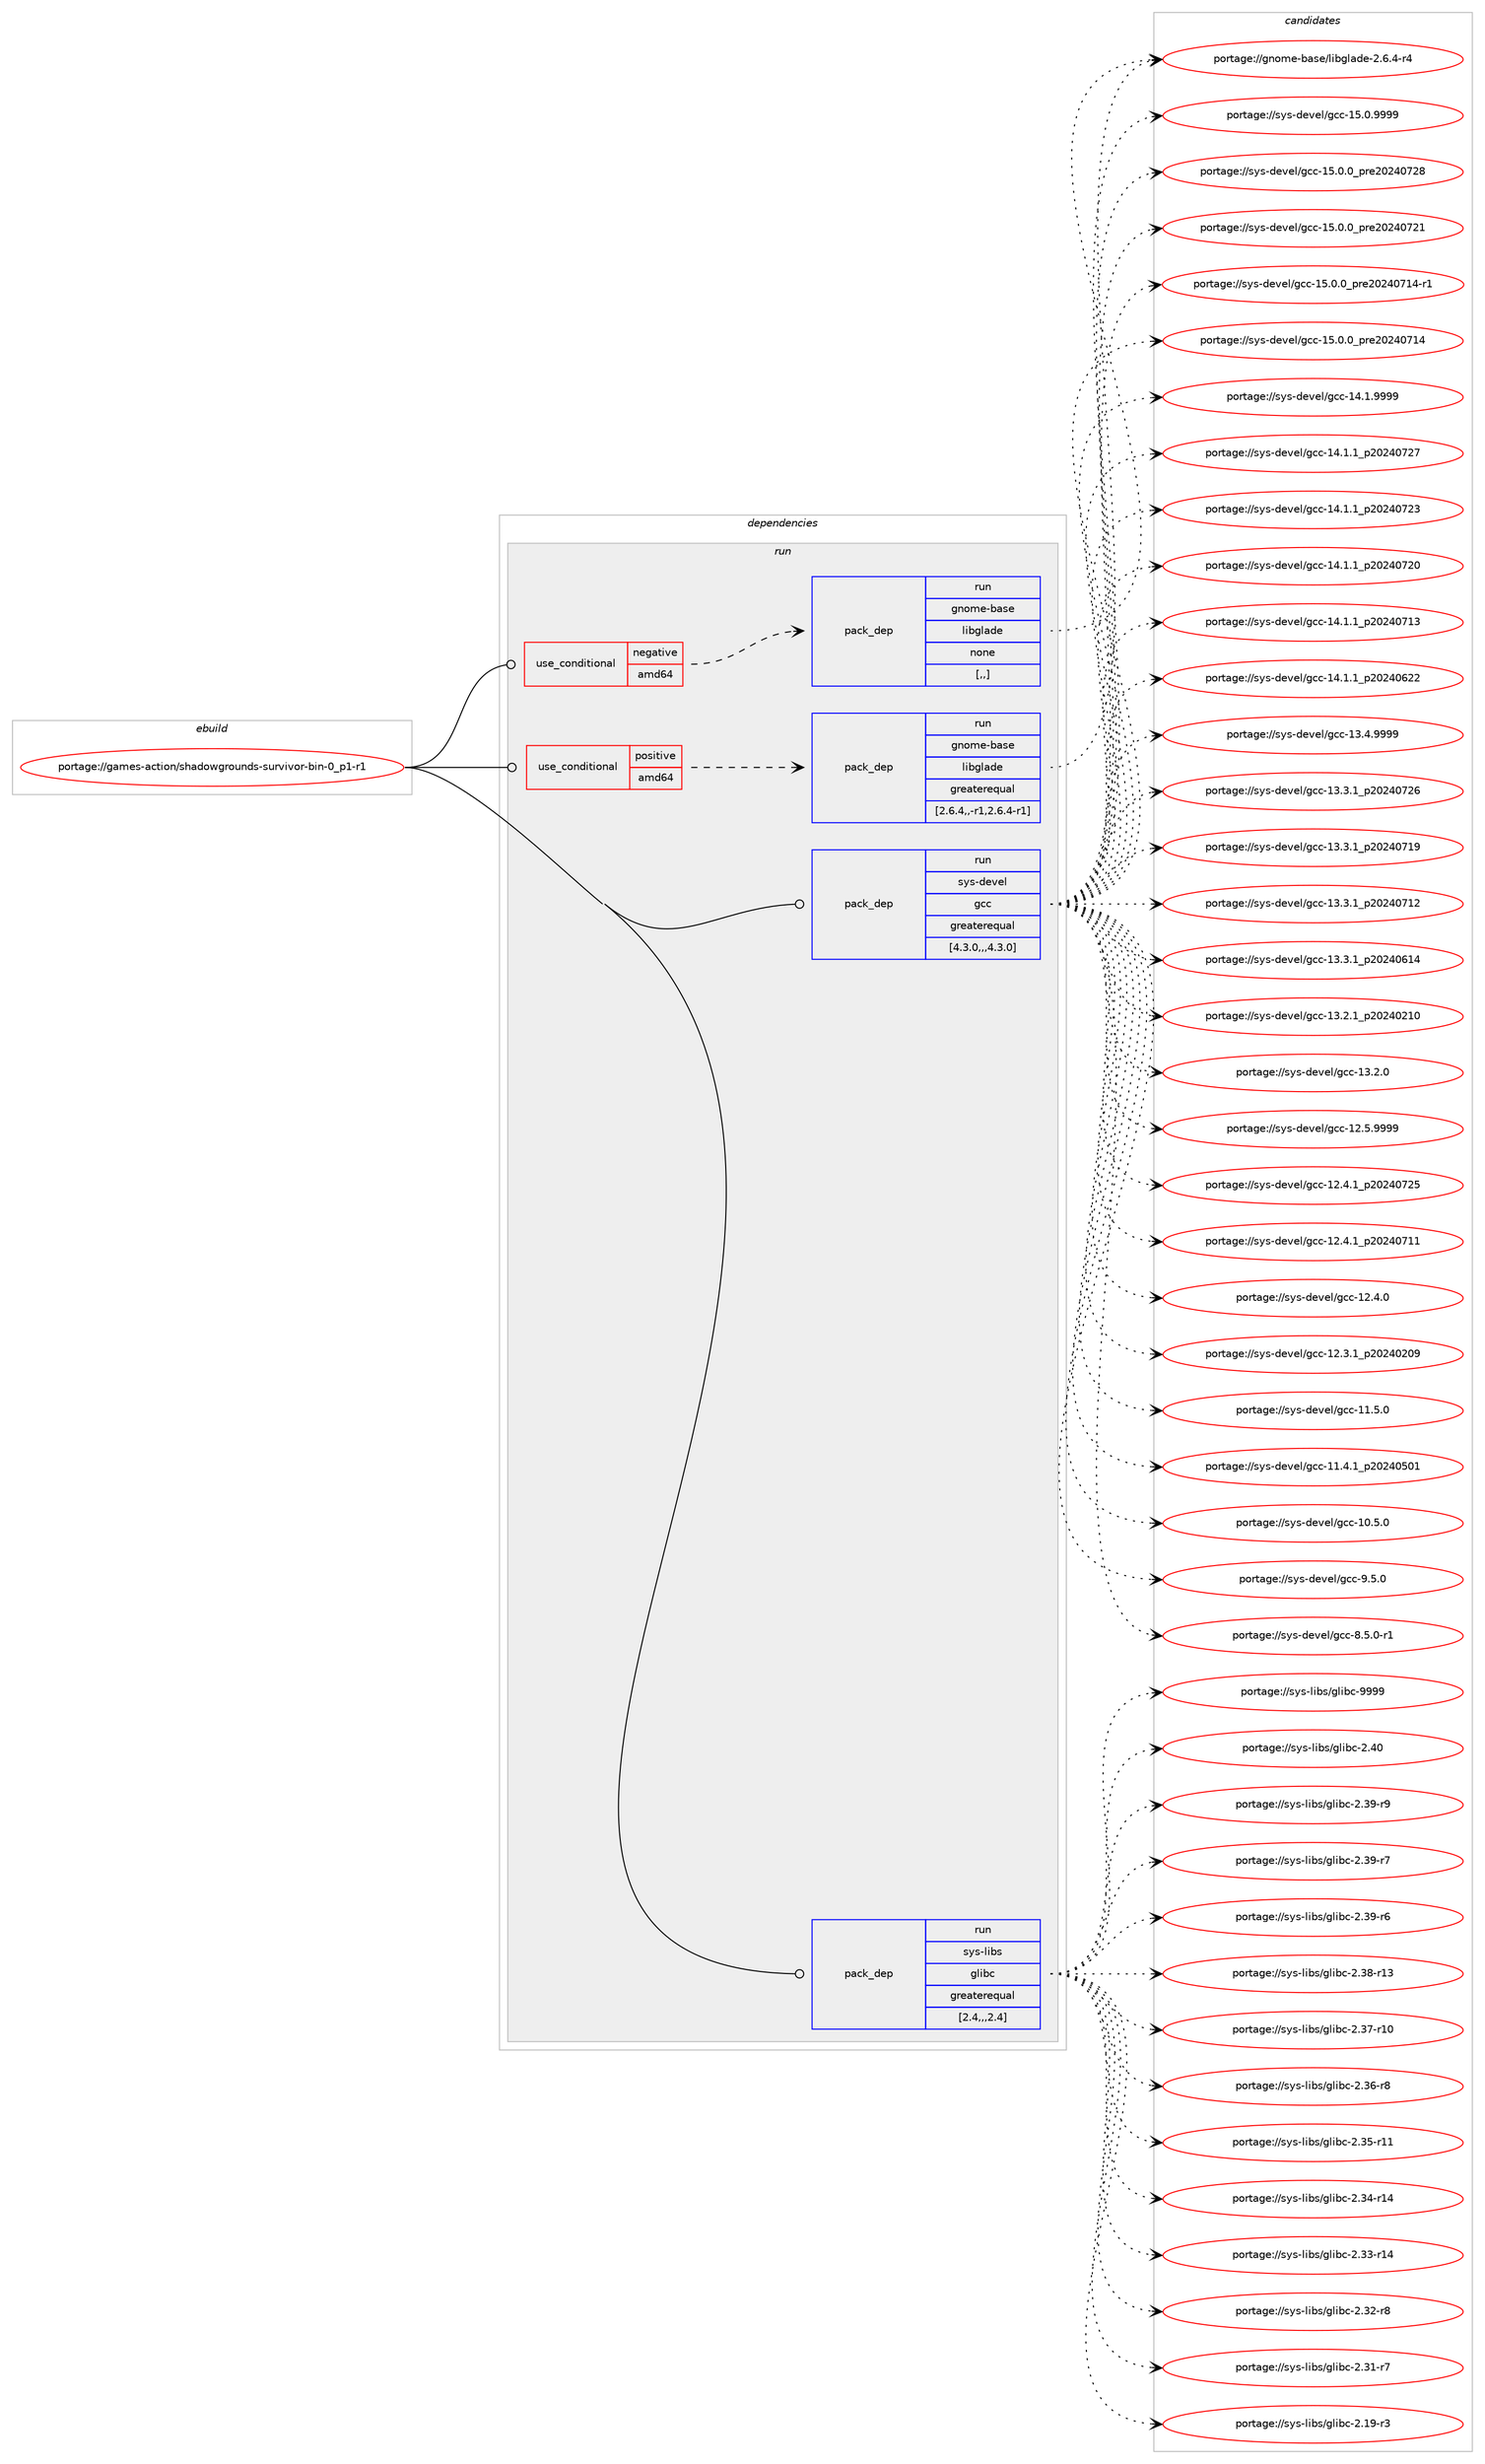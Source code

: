 digraph prolog {

# *************
# Graph options
# *************

newrank=true;
concentrate=true;
compound=true;
graph [rankdir=LR,fontname=Helvetica,fontsize=10,ranksep=1.5];#, ranksep=2.5, nodesep=0.2];
edge  [arrowhead=vee];
node  [fontname=Helvetica,fontsize=10];

# **********
# The ebuild
# **********

subgraph cluster_leftcol {
color=gray;
label=<<i>ebuild</i>>;
id [label="portage://games-action/shadowgrounds-survivor-bin-0_p1-r1", color=red, width=4, href="../games-action/shadowgrounds-survivor-bin-0_p1-r1.svg"];
}

# ****************
# The dependencies
# ****************

subgraph cluster_midcol {
color=gray;
label=<<i>dependencies</i>>;
subgraph cluster_compile {
fillcolor="#eeeeee";
style=filled;
label=<<i>compile</i>>;
}
subgraph cluster_compileandrun {
fillcolor="#eeeeee";
style=filled;
label=<<i>compile and run</i>>;
}
subgraph cluster_run {
fillcolor="#eeeeee";
style=filled;
label=<<i>run</i>>;
subgraph cond62840 {
dependency223993 [label=<<TABLE BORDER="0" CELLBORDER="1" CELLSPACING="0" CELLPADDING="4"><TR><TD ROWSPAN="3" CELLPADDING="10">use_conditional</TD></TR><TR><TD>negative</TD></TR><TR><TD>amd64</TD></TR></TABLE>>, shape=none, color=red];
subgraph pack159676 {
dependency223994 [label=<<TABLE BORDER="0" CELLBORDER="1" CELLSPACING="0" CELLPADDING="4" WIDTH="220"><TR><TD ROWSPAN="6" CELLPADDING="30">pack_dep</TD></TR><TR><TD WIDTH="110">run</TD></TR><TR><TD>gnome-base</TD></TR><TR><TD>libglade</TD></TR><TR><TD>none</TD></TR><TR><TD>[,,]</TD></TR></TABLE>>, shape=none, color=blue];
}
dependency223993:e -> dependency223994:w [weight=20,style="dashed",arrowhead="vee"];
}
id:e -> dependency223993:w [weight=20,style="solid",arrowhead="odot"];
subgraph cond62841 {
dependency223995 [label=<<TABLE BORDER="0" CELLBORDER="1" CELLSPACING="0" CELLPADDING="4"><TR><TD ROWSPAN="3" CELLPADDING="10">use_conditional</TD></TR><TR><TD>positive</TD></TR><TR><TD>amd64</TD></TR></TABLE>>, shape=none, color=red];
subgraph pack159677 {
dependency223996 [label=<<TABLE BORDER="0" CELLBORDER="1" CELLSPACING="0" CELLPADDING="4" WIDTH="220"><TR><TD ROWSPAN="6" CELLPADDING="30">pack_dep</TD></TR><TR><TD WIDTH="110">run</TD></TR><TR><TD>gnome-base</TD></TR><TR><TD>libglade</TD></TR><TR><TD>greaterequal</TD></TR><TR><TD>[2.6.4,,-r1,2.6.4-r1]</TD></TR></TABLE>>, shape=none, color=blue];
}
dependency223995:e -> dependency223996:w [weight=20,style="dashed",arrowhead="vee"];
}
id:e -> dependency223995:w [weight=20,style="solid",arrowhead="odot"];
subgraph pack159678 {
dependency223997 [label=<<TABLE BORDER="0" CELLBORDER="1" CELLSPACING="0" CELLPADDING="4" WIDTH="220"><TR><TD ROWSPAN="6" CELLPADDING="30">pack_dep</TD></TR><TR><TD WIDTH="110">run</TD></TR><TR><TD>sys-devel</TD></TR><TR><TD>gcc</TD></TR><TR><TD>greaterequal</TD></TR><TR><TD>[4.3.0,,,4.3.0]</TD></TR></TABLE>>, shape=none, color=blue];
}
id:e -> dependency223997:w [weight=20,style="solid",arrowhead="odot"];
subgraph pack159679 {
dependency223998 [label=<<TABLE BORDER="0" CELLBORDER="1" CELLSPACING="0" CELLPADDING="4" WIDTH="220"><TR><TD ROWSPAN="6" CELLPADDING="30">pack_dep</TD></TR><TR><TD WIDTH="110">run</TD></TR><TR><TD>sys-libs</TD></TR><TR><TD>glibc</TD></TR><TR><TD>greaterequal</TD></TR><TR><TD>[2.4,,,2.4]</TD></TR></TABLE>>, shape=none, color=blue];
}
id:e -> dependency223998:w [weight=20,style="solid",arrowhead="odot"];
}
}

# **************
# The candidates
# **************

subgraph cluster_choices {
rank=same;
color=gray;
label=<<i>candidates</i>>;

subgraph choice159676 {
color=black;
nodesep=1;
choice1031101111091014598971151014710810598103108971001014550465446524511452 [label="portage://gnome-base/libglade-2.6.4-r4", color=red, width=4,href="../gnome-base/libglade-2.6.4-r4.svg"];
dependency223994:e -> choice1031101111091014598971151014710810598103108971001014550465446524511452:w [style=dotted,weight="100"];
}
subgraph choice159677 {
color=black;
nodesep=1;
choice1031101111091014598971151014710810598103108971001014550465446524511452 [label="portage://gnome-base/libglade-2.6.4-r4", color=red, width=4,href="../gnome-base/libglade-2.6.4-r4.svg"];
dependency223996:e -> choice1031101111091014598971151014710810598103108971001014550465446524511452:w [style=dotted,weight="100"];
}
subgraph choice159678 {
color=black;
nodesep=1;
choice1151211154510010111810110847103999945495346484657575757 [label="portage://sys-devel/gcc-15.0.9999", color=red, width=4,href="../sys-devel/gcc-15.0.9999.svg"];
choice1151211154510010111810110847103999945495346484648951121141015048505248555056 [label="portage://sys-devel/gcc-15.0.0_pre20240728", color=red, width=4,href="../sys-devel/gcc-15.0.0_pre20240728.svg"];
choice1151211154510010111810110847103999945495346484648951121141015048505248555049 [label="portage://sys-devel/gcc-15.0.0_pre20240721", color=red, width=4,href="../sys-devel/gcc-15.0.0_pre20240721.svg"];
choice11512111545100101118101108471039999454953464846489511211410150485052485549524511449 [label="portage://sys-devel/gcc-15.0.0_pre20240714-r1", color=red, width=4,href="../sys-devel/gcc-15.0.0_pre20240714-r1.svg"];
choice1151211154510010111810110847103999945495346484648951121141015048505248554952 [label="portage://sys-devel/gcc-15.0.0_pre20240714", color=red, width=4,href="../sys-devel/gcc-15.0.0_pre20240714.svg"];
choice1151211154510010111810110847103999945495246494657575757 [label="portage://sys-devel/gcc-14.1.9999", color=red, width=4,href="../sys-devel/gcc-14.1.9999.svg"];
choice1151211154510010111810110847103999945495246494649951125048505248555055 [label="portage://sys-devel/gcc-14.1.1_p20240727", color=red, width=4,href="../sys-devel/gcc-14.1.1_p20240727.svg"];
choice1151211154510010111810110847103999945495246494649951125048505248555051 [label="portage://sys-devel/gcc-14.1.1_p20240723", color=red, width=4,href="../sys-devel/gcc-14.1.1_p20240723.svg"];
choice1151211154510010111810110847103999945495246494649951125048505248555048 [label="portage://sys-devel/gcc-14.1.1_p20240720", color=red, width=4,href="../sys-devel/gcc-14.1.1_p20240720.svg"];
choice1151211154510010111810110847103999945495246494649951125048505248554951 [label="portage://sys-devel/gcc-14.1.1_p20240713", color=red, width=4,href="../sys-devel/gcc-14.1.1_p20240713.svg"];
choice1151211154510010111810110847103999945495246494649951125048505248545050 [label="portage://sys-devel/gcc-14.1.1_p20240622", color=red, width=4,href="../sys-devel/gcc-14.1.1_p20240622.svg"];
choice1151211154510010111810110847103999945495146524657575757 [label="portage://sys-devel/gcc-13.4.9999", color=red, width=4,href="../sys-devel/gcc-13.4.9999.svg"];
choice1151211154510010111810110847103999945495146514649951125048505248555054 [label="portage://sys-devel/gcc-13.3.1_p20240726", color=red, width=4,href="../sys-devel/gcc-13.3.1_p20240726.svg"];
choice1151211154510010111810110847103999945495146514649951125048505248554957 [label="portage://sys-devel/gcc-13.3.1_p20240719", color=red, width=4,href="../sys-devel/gcc-13.3.1_p20240719.svg"];
choice1151211154510010111810110847103999945495146514649951125048505248554950 [label="portage://sys-devel/gcc-13.3.1_p20240712", color=red, width=4,href="../sys-devel/gcc-13.3.1_p20240712.svg"];
choice1151211154510010111810110847103999945495146514649951125048505248544952 [label="portage://sys-devel/gcc-13.3.1_p20240614", color=red, width=4,href="../sys-devel/gcc-13.3.1_p20240614.svg"];
choice1151211154510010111810110847103999945495146504649951125048505248504948 [label="portage://sys-devel/gcc-13.2.1_p20240210", color=red, width=4,href="../sys-devel/gcc-13.2.1_p20240210.svg"];
choice1151211154510010111810110847103999945495146504648 [label="portage://sys-devel/gcc-13.2.0", color=red, width=4,href="../sys-devel/gcc-13.2.0.svg"];
choice1151211154510010111810110847103999945495046534657575757 [label="portage://sys-devel/gcc-12.5.9999", color=red, width=4,href="../sys-devel/gcc-12.5.9999.svg"];
choice1151211154510010111810110847103999945495046524649951125048505248555053 [label="portage://sys-devel/gcc-12.4.1_p20240725", color=red, width=4,href="../sys-devel/gcc-12.4.1_p20240725.svg"];
choice1151211154510010111810110847103999945495046524649951125048505248554949 [label="portage://sys-devel/gcc-12.4.1_p20240711", color=red, width=4,href="../sys-devel/gcc-12.4.1_p20240711.svg"];
choice1151211154510010111810110847103999945495046524648 [label="portage://sys-devel/gcc-12.4.0", color=red, width=4,href="../sys-devel/gcc-12.4.0.svg"];
choice1151211154510010111810110847103999945495046514649951125048505248504857 [label="portage://sys-devel/gcc-12.3.1_p20240209", color=red, width=4,href="../sys-devel/gcc-12.3.1_p20240209.svg"];
choice1151211154510010111810110847103999945494946534648 [label="portage://sys-devel/gcc-11.5.0", color=red, width=4,href="../sys-devel/gcc-11.5.0.svg"];
choice1151211154510010111810110847103999945494946524649951125048505248534849 [label="portage://sys-devel/gcc-11.4.1_p20240501", color=red, width=4,href="../sys-devel/gcc-11.4.1_p20240501.svg"];
choice1151211154510010111810110847103999945494846534648 [label="portage://sys-devel/gcc-10.5.0", color=red, width=4,href="../sys-devel/gcc-10.5.0.svg"];
choice11512111545100101118101108471039999455746534648 [label="portage://sys-devel/gcc-9.5.0", color=red, width=4,href="../sys-devel/gcc-9.5.0.svg"];
choice115121115451001011181011084710399994556465346484511449 [label="portage://sys-devel/gcc-8.5.0-r1", color=red, width=4,href="../sys-devel/gcc-8.5.0-r1.svg"];
dependency223997:e -> choice1151211154510010111810110847103999945495346484657575757:w [style=dotted,weight="100"];
dependency223997:e -> choice1151211154510010111810110847103999945495346484648951121141015048505248555056:w [style=dotted,weight="100"];
dependency223997:e -> choice1151211154510010111810110847103999945495346484648951121141015048505248555049:w [style=dotted,weight="100"];
dependency223997:e -> choice11512111545100101118101108471039999454953464846489511211410150485052485549524511449:w [style=dotted,weight="100"];
dependency223997:e -> choice1151211154510010111810110847103999945495346484648951121141015048505248554952:w [style=dotted,weight="100"];
dependency223997:e -> choice1151211154510010111810110847103999945495246494657575757:w [style=dotted,weight="100"];
dependency223997:e -> choice1151211154510010111810110847103999945495246494649951125048505248555055:w [style=dotted,weight="100"];
dependency223997:e -> choice1151211154510010111810110847103999945495246494649951125048505248555051:w [style=dotted,weight="100"];
dependency223997:e -> choice1151211154510010111810110847103999945495246494649951125048505248555048:w [style=dotted,weight="100"];
dependency223997:e -> choice1151211154510010111810110847103999945495246494649951125048505248554951:w [style=dotted,weight="100"];
dependency223997:e -> choice1151211154510010111810110847103999945495246494649951125048505248545050:w [style=dotted,weight="100"];
dependency223997:e -> choice1151211154510010111810110847103999945495146524657575757:w [style=dotted,weight="100"];
dependency223997:e -> choice1151211154510010111810110847103999945495146514649951125048505248555054:w [style=dotted,weight="100"];
dependency223997:e -> choice1151211154510010111810110847103999945495146514649951125048505248554957:w [style=dotted,weight="100"];
dependency223997:e -> choice1151211154510010111810110847103999945495146514649951125048505248554950:w [style=dotted,weight="100"];
dependency223997:e -> choice1151211154510010111810110847103999945495146514649951125048505248544952:w [style=dotted,weight="100"];
dependency223997:e -> choice1151211154510010111810110847103999945495146504649951125048505248504948:w [style=dotted,weight="100"];
dependency223997:e -> choice1151211154510010111810110847103999945495146504648:w [style=dotted,weight="100"];
dependency223997:e -> choice1151211154510010111810110847103999945495046534657575757:w [style=dotted,weight="100"];
dependency223997:e -> choice1151211154510010111810110847103999945495046524649951125048505248555053:w [style=dotted,weight="100"];
dependency223997:e -> choice1151211154510010111810110847103999945495046524649951125048505248554949:w [style=dotted,weight="100"];
dependency223997:e -> choice1151211154510010111810110847103999945495046524648:w [style=dotted,weight="100"];
dependency223997:e -> choice1151211154510010111810110847103999945495046514649951125048505248504857:w [style=dotted,weight="100"];
dependency223997:e -> choice1151211154510010111810110847103999945494946534648:w [style=dotted,weight="100"];
dependency223997:e -> choice1151211154510010111810110847103999945494946524649951125048505248534849:w [style=dotted,weight="100"];
dependency223997:e -> choice1151211154510010111810110847103999945494846534648:w [style=dotted,weight="100"];
dependency223997:e -> choice11512111545100101118101108471039999455746534648:w [style=dotted,weight="100"];
dependency223997:e -> choice115121115451001011181011084710399994556465346484511449:w [style=dotted,weight="100"];
}
subgraph choice159679 {
color=black;
nodesep=1;
choice11512111545108105981154710310810598994557575757 [label="portage://sys-libs/glibc-9999", color=red, width=4,href="../sys-libs/glibc-9999.svg"];
choice11512111545108105981154710310810598994550465248 [label="portage://sys-libs/glibc-2.40", color=red, width=4,href="../sys-libs/glibc-2.40.svg"];
choice115121115451081059811547103108105989945504651574511457 [label="portage://sys-libs/glibc-2.39-r9", color=red, width=4,href="../sys-libs/glibc-2.39-r9.svg"];
choice115121115451081059811547103108105989945504651574511455 [label="portage://sys-libs/glibc-2.39-r7", color=red, width=4,href="../sys-libs/glibc-2.39-r7.svg"];
choice115121115451081059811547103108105989945504651574511454 [label="portage://sys-libs/glibc-2.39-r6", color=red, width=4,href="../sys-libs/glibc-2.39-r6.svg"];
choice11512111545108105981154710310810598994550465156451144951 [label="portage://sys-libs/glibc-2.38-r13", color=red, width=4,href="../sys-libs/glibc-2.38-r13.svg"];
choice11512111545108105981154710310810598994550465155451144948 [label="portage://sys-libs/glibc-2.37-r10", color=red, width=4,href="../sys-libs/glibc-2.37-r10.svg"];
choice115121115451081059811547103108105989945504651544511456 [label="portage://sys-libs/glibc-2.36-r8", color=red, width=4,href="../sys-libs/glibc-2.36-r8.svg"];
choice11512111545108105981154710310810598994550465153451144949 [label="portage://sys-libs/glibc-2.35-r11", color=red, width=4,href="../sys-libs/glibc-2.35-r11.svg"];
choice11512111545108105981154710310810598994550465152451144952 [label="portage://sys-libs/glibc-2.34-r14", color=red, width=4,href="../sys-libs/glibc-2.34-r14.svg"];
choice11512111545108105981154710310810598994550465151451144952 [label="portage://sys-libs/glibc-2.33-r14", color=red, width=4,href="../sys-libs/glibc-2.33-r14.svg"];
choice115121115451081059811547103108105989945504651504511456 [label="portage://sys-libs/glibc-2.32-r8", color=red, width=4,href="../sys-libs/glibc-2.32-r8.svg"];
choice115121115451081059811547103108105989945504651494511455 [label="portage://sys-libs/glibc-2.31-r7", color=red, width=4,href="../sys-libs/glibc-2.31-r7.svg"];
choice115121115451081059811547103108105989945504649574511451 [label="portage://sys-libs/glibc-2.19-r3", color=red, width=4,href="../sys-libs/glibc-2.19-r3.svg"];
dependency223998:e -> choice11512111545108105981154710310810598994557575757:w [style=dotted,weight="100"];
dependency223998:e -> choice11512111545108105981154710310810598994550465248:w [style=dotted,weight="100"];
dependency223998:e -> choice115121115451081059811547103108105989945504651574511457:w [style=dotted,weight="100"];
dependency223998:e -> choice115121115451081059811547103108105989945504651574511455:w [style=dotted,weight="100"];
dependency223998:e -> choice115121115451081059811547103108105989945504651574511454:w [style=dotted,weight="100"];
dependency223998:e -> choice11512111545108105981154710310810598994550465156451144951:w [style=dotted,weight="100"];
dependency223998:e -> choice11512111545108105981154710310810598994550465155451144948:w [style=dotted,weight="100"];
dependency223998:e -> choice115121115451081059811547103108105989945504651544511456:w [style=dotted,weight="100"];
dependency223998:e -> choice11512111545108105981154710310810598994550465153451144949:w [style=dotted,weight="100"];
dependency223998:e -> choice11512111545108105981154710310810598994550465152451144952:w [style=dotted,weight="100"];
dependency223998:e -> choice11512111545108105981154710310810598994550465151451144952:w [style=dotted,weight="100"];
dependency223998:e -> choice115121115451081059811547103108105989945504651504511456:w [style=dotted,weight="100"];
dependency223998:e -> choice115121115451081059811547103108105989945504651494511455:w [style=dotted,weight="100"];
dependency223998:e -> choice115121115451081059811547103108105989945504649574511451:w [style=dotted,weight="100"];
}
}

}
